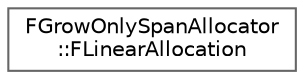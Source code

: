 digraph "Graphical Class Hierarchy"
{
 // INTERACTIVE_SVG=YES
 // LATEX_PDF_SIZE
  bgcolor="transparent";
  edge [fontname=Helvetica,fontsize=10,labelfontname=Helvetica,labelfontsize=10];
  node [fontname=Helvetica,fontsize=10,shape=box,height=0.2,width=0.4];
  rankdir="LR";
  Node0 [id="Node000000",label="FGrowOnlySpanAllocator\l::FLinearAllocation",height=0.2,width=0.4,color="grey40", fillcolor="white", style="filled",URL="$d9/d43/classFGrowOnlySpanAllocator_1_1FLinearAllocation.html",tooltip=" "];
}
